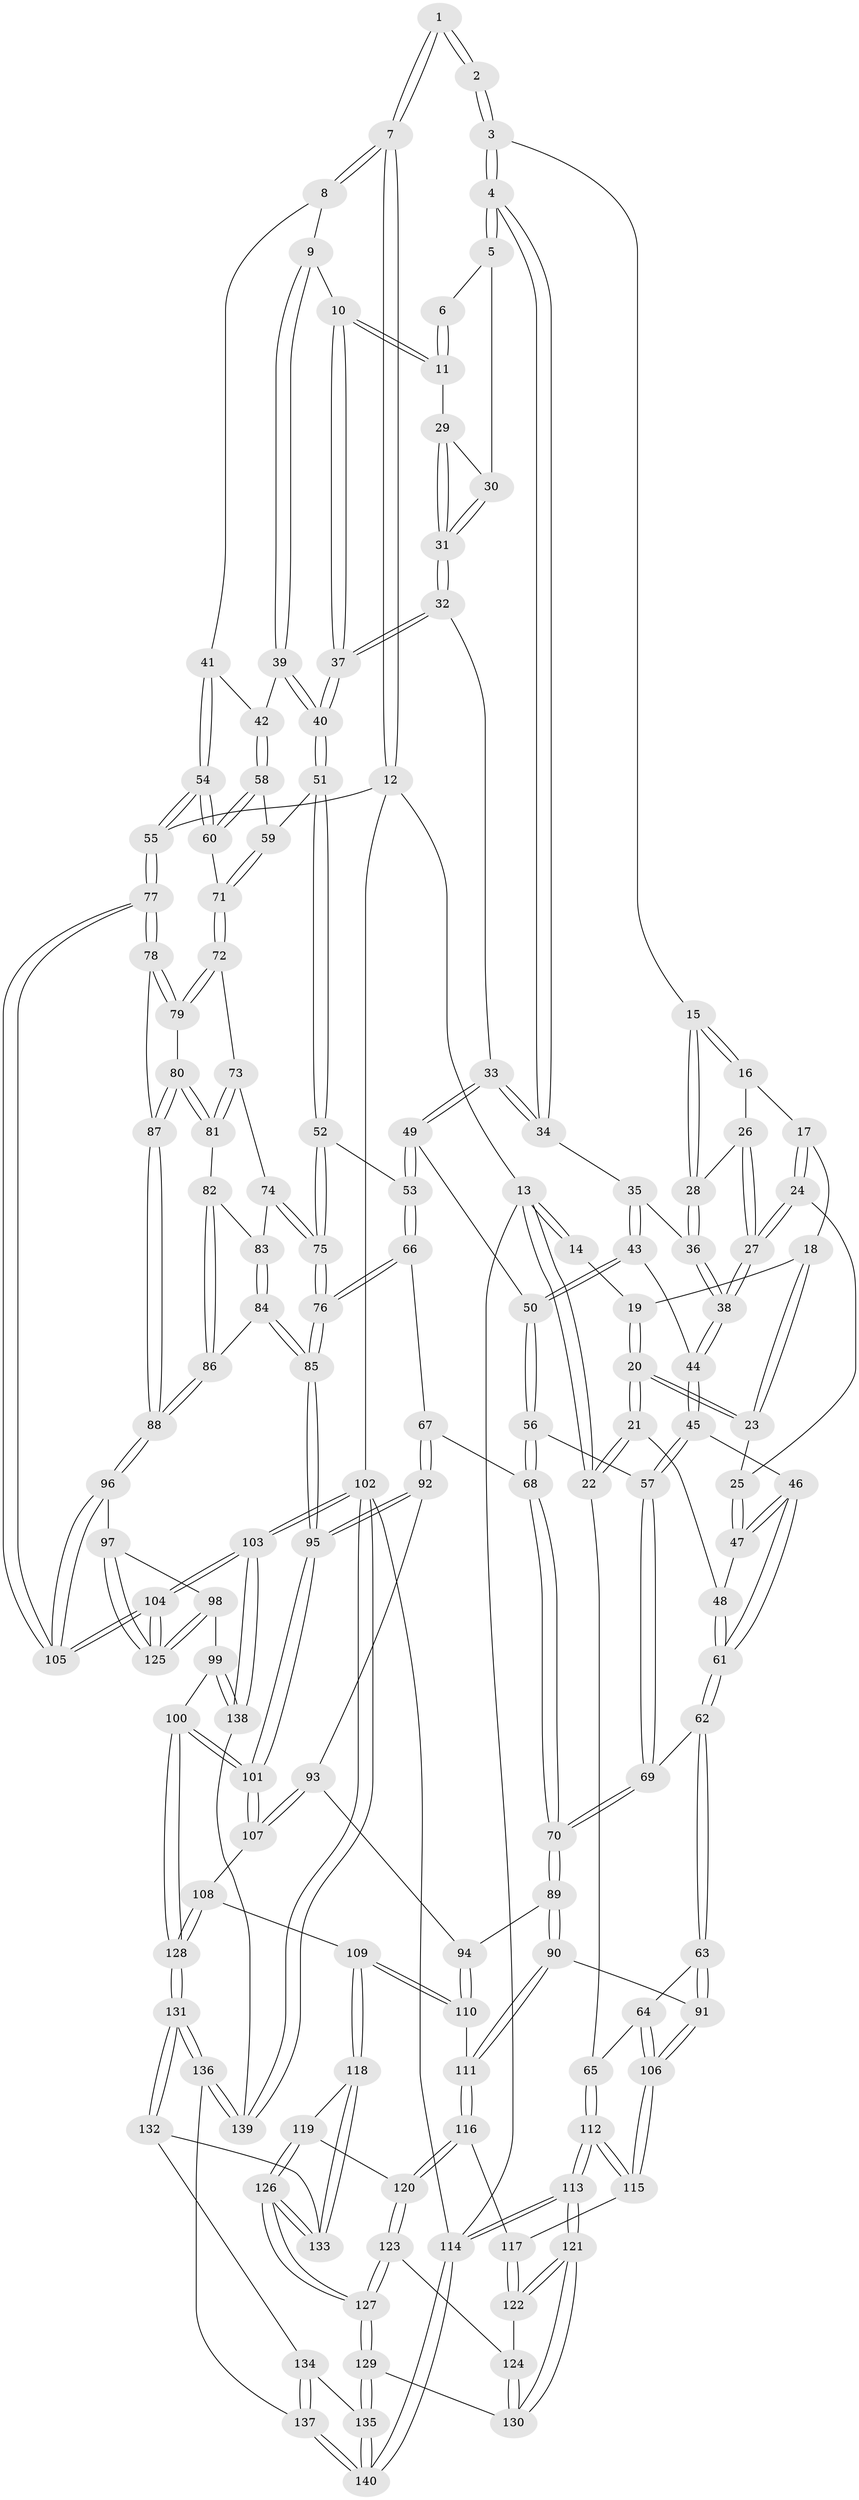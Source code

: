 // coarse degree distribution, {4: 0.4186046511627907, 5: 0.3023255813953488, 3: 0.13953488372093023, 6: 0.11627906976744186, 2: 0.023255813953488372}
// Generated by graph-tools (version 1.1) at 2025/42/03/06/25 10:42:34]
// undirected, 140 vertices, 347 edges
graph export_dot {
graph [start="1"]
  node [color=gray90,style=filled];
  1 [pos="+0.712705334002279+0"];
  2 [pos="+0.4840489428909184+0"];
  3 [pos="+0.4713857718263894+0"];
  4 [pos="+0.5403993914211127+0.14111005093605744"];
  5 [pos="+0.6710632832459272+0.05258773436106249"];
  6 [pos="+0.7119669442174484+0"];
  7 [pos="+1+0"];
  8 [pos="+0.8938000199538768+0.1332710261999921"];
  9 [pos="+0.8811070957470505+0.1360053718382892"];
  10 [pos="+0.8148421594434667+0.1283325394156471"];
  11 [pos="+0.7822325609426447+0.10908468540248607"];
  12 [pos="+1+0"];
  13 [pos="+0+0"];
  14 [pos="+0.14914527939588712+0"];
  15 [pos="+0.3607553204949067+0.06656104630271227"];
  16 [pos="+0.23172124553128323+0.009737803482638108"];
  17 [pos="+0.17410501940652326+0"];
  18 [pos="+0.17051618198413482+0"];
  19 [pos="+0.1653117266463244+0"];
  20 [pos="+0+0.18685873489714674"];
  21 [pos="+0+0.19259362560813606"];
  22 [pos="+0+0.19663317209923165"];
  23 [pos="+0.030545547346593704+0.161371594711404"];
  24 [pos="+0.17315315687521907+0.1633023854664332"];
  25 [pos="+0.05251362692170181+0.16495142739071358"];
  26 [pos="+0.24993508199042083+0.07032081267155046"];
  27 [pos="+0.23595579038035733+0.19941680820715452"];
  28 [pos="+0.35028671144911+0.10767983846572558"];
  29 [pos="+0.7459180921982994+0.11080136500818394"];
  30 [pos="+0.6886831783652704+0.0768183294708016"];
  31 [pos="+0.6524789038945314+0.20724372649214368"];
  32 [pos="+0.6402679993226243+0.22594629596252916"];
  33 [pos="+0.5604338404221495+0.21232733032183013"];
  34 [pos="+0.5390677044726162+0.17462901788412163"];
  35 [pos="+0.36699918678870025+0.1748306415110372"];
  36 [pos="+0.3478215900743416+0.16377632178519655"];
  37 [pos="+0.6930074447448594+0.26011578611591074"];
  38 [pos="+0.23765360625349546+0.20116893202447717"];
  39 [pos="+0.7818599473474099+0.2875116958279417"];
  40 [pos="+0.7223442893561413+0.2975057154003651"];
  41 [pos="+0.9338768253649181+0.28310702691462375"];
  42 [pos="+0.8586598137150845+0.3150910561304227"];
  43 [pos="+0.38621851588374717+0.307031891062977"];
  44 [pos="+0.23246245481989203+0.24961818234863958"];
  45 [pos="+0.20046416945036455+0.33332483996055395"];
  46 [pos="+0.1949669518664471+0.3334810260964083"];
  47 [pos="+0.17421733804938533+0.3245346496839504"];
  48 [pos="+0.07337233298037324+0.30300305871790356"];
  49 [pos="+0.5053198956949375+0.32937514203796964"];
  50 [pos="+0.40614400302091347+0.342134017963468"];
  51 [pos="+0.7131136406568811+0.38557128824592973"];
  52 [pos="+0.6902973008795644+0.4139330840176763"];
  53 [pos="+0.5492548394094485+0.4137026897629938"];
  54 [pos="+1+0.39688846736430405"];
  55 [pos="+1+0.4187689062055257"];
  56 [pos="+0.3886277676210616+0.3610766235564348"];
  57 [pos="+0.2059801219084212+0.34120941574767805"];
  58 [pos="+0.8559152731099843+0.3632498375768223"];
  59 [pos="+0.8075853913431207+0.4166137670352052"];
  60 [pos="+0.9206296684535349+0.4187964809776757"];
  61 [pos="+0.04710682415636325+0.43645558847515153"];
  62 [pos="+0.025428379307785298+0.45940059385760523"];
  63 [pos="+0+0.4950236300859164"];
  64 [pos="+0+0.49470151337591467"];
  65 [pos="+0+0.4893373609228103"];
  66 [pos="+0.5309710786367464+0.4686894074921828"];
  67 [pos="+0.4814333155030466+0.523405362454247"];
  68 [pos="+0.37958948352905597+0.39964757057519296"];
  69 [pos="+0.23895002224998338+0.49807910129201793"];
  70 [pos="+0.2662442428862633+0.5377395071412024"];
  71 [pos="+0.8446589488425199+0.4704638977184901"];
  72 [pos="+0.844503369238836+0.47237792187591543"];
  73 [pos="+0.8248305311831433+0.49915177644951214"];
  74 [pos="+0.8148591814720387+0.5051351898142947"];
  75 [pos="+0.7092864450920227+0.5452055754646772"];
  76 [pos="+0.6938973847624205+0.5866451974704965"];
  77 [pos="+1+0.5172403401240975"];
  78 [pos="+1+0.5290616166068521"];
  79 [pos="+0.9388634883950878+0.538438115152496"];
  80 [pos="+0.9020281487745266+0.5633281628752982"];
  81 [pos="+0.863967665444236+0.5662122002167355"];
  82 [pos="+0.8619506599867821+0.5683845131782972"];
  83 [pos="+0.8236065200180762+0.562473931613304"];
  84 [pos="+0.7802477872104702+0.6275257480960827"];
  85 [pos="+0.6926023131996788+0.6137105532396719"];
  86 [pos="+0.8209692893997264+0.6396951438231906"];
  87 [pos="+0.8889225937506802+0.6546960829681564"];
  88 [pos="+0.8682512283472513+0.6777798149239855"];
  89 [pos="+0.27371017756881955+0.5772311932079082"];
  90 [pos="+0.22219861521278103+0.6332144940516364"];
  91 [pos="+0.17231455997564135+0.6413418271285924"];
  92 [pos="+0.47871440866963444+0.5298502379721354"];
  93 [pos="+0.397673658981599+0.5960008140414486"];
  94 [pos="+0.36158876065059586+0.5970832470057114"];
  95 [pos="+0.6531548194170123+0.6682885531828365"];
  96 [pos="+0.8845498066428431+0.7399211390300746"];
  97 [pos="+0.8540000541229702+0.7826123249849366"];
  98 [pos="+0.7711353744728092+0.8609465152460881"];
  99 [pos="+0.7710645088237799+0.8609820201447126"];
  100 [pos="+0.6623088480861955+0.7908007861315166"];
  101 [pos="+0.6300070268119431+0.7463964070871134"];
  102 [pos="+1+1"];
  103 [pos="+1+1"];
  104 [pos="+1+1"];
  105 [pos="+1+0.7339390344116536"];
  106 [pos="+0.09420729491782169+0.7149207102686083"];
  107 [pos="+0.5321213473047768+0.7536699120579128"];
  108 [pos="+0.5042564788031356+0.7762634198403743"];
  109 [pos="+0.40987137628752507+0.8333295294978783"];
  110 [pos="+0.37423533916230023+0.7534787585045432"];
  111 [pos="+0.23987491159243557+0.7054035250530716"];
  112 [pos="+0+0.648693095107698"];
  113 [pos="+0+1"];
  114 [pos="+0+1"];
  115 [pos="+0.08370012001423419+0.7278092248110066"];
  116 [pos="+0.24742700135109782+0.7868370175071246"];
  117 [pos="+0.0814628198697447+0.7897638939178531"];
  118 [pos="+0.40753840971821254+0.8363451917421734"];
  119 [pos="+0.2758636314116791+0.8104360287976152"];
  120 [pos="+0.24970140837195554+0.7938411068607517"];
  121 [pos="+0+1"];
  122 [pos="+0.06741957292999852+0.8394058053240948"];
  123 [pos="+0.18422831421543884+0.8681372458887265"];
  124 [pos="+0.15646291677173627+0.8672168502856377"];
  125 [pos="+1+0.9421142249566227"];
  126 [pos="+0.2749836867952913+0.9300638772635406"];
  127 [pos="+0.2446126758101529+0.9919423313138414"];
  128 [pos="+0.5403989772758465+0.9913663768242187"];
  129 [pos="+0.2449187746662307+1"];
  130 [pos="+0.13886277028634617+0.9353776736649033"];
  131 [pos="+0.5386192492679348+0.9956212152149959"];
  132 [pos="+0.4125797233877206+0.8753069774420031"];
  133 [pos="+0.4071931360876643+0.8456549958417552"];
  134 [pos="+0.39700203500231224+0.910462337404101"];
  135 [pos="+0.2631110781234602+1"];
  136 [pos="+0.5646949055237115+1"];
  137 [pos="+0.518941146467552+1"];
  138 [pos="+0.7712385297697465+0.8719681380745676"];
  139 [pos="+0.7215343550707389+1"];
  140 [pos="+0.25211658747669596+1"];
  1 -- 2;
  1 -- 2;
  1 -- 7;
  1 -- 7;
  2 -- 3;
  2 -- 3;
  3 -- 4;
  3 -- 4;
  3 -- 15;
  4 -- 5;
  4 -- 5;
  4 -- 34;
  4 -- 34;
  5 -- 6;
  5 -- 30;
  6 -- 11;
  6 -- 11;
  7 -- 8;
  7 -- 8;
  7 -- 12;
  7 -- 12;
  8 -- 9;
  8 -- 41;
  9 -- 10;
  9 -- 39;
  9 -- 39;
  10 -- 11;
  10 -- 11;
  10 -- 37;
  10 -- 37;
  11 -- 29;
  12 -- 13;
  12 -- 55;
  12 -- 102;
  13 -- 14;
  13 -- 14;
  13 -- 22;
  13 -- 22;
  13 -- 114;
  14 -- 19;
  15 -- 16;
  15 -- 16;
  15 -- 28;
  15 -- 28;
  16 -- 17;
  16 -- 26;
  17 -- 18;
  17 -- 24;
  17 -- 24;
  18 -- 19;
  18 -- 23;
  18 -- 23;
  19 -- 20;
  19 -- 20;
  20 -- 21;
  20 -- 21;
  20 -- 23;
  20 -- 23;
  21 -- 22;
  21 -- 22;
  21 -- 48;
  22 -- 65;
  23 -- 25;
  24 -- 25;
  24 -- 27;
  24 -- 27;
  25 -- 47;
  25 -- 47;
  26 -- 27;
  26 -- 27;
  26 -- 28;
  27 -- 38;
  27 -- 38;
  28 -- 36;
  28 -- 36;
  29 -- 30;
  29 -- 31;
  29 -- 31;
  30 -- 31;
  30 -- 31;
  31 -- 32;
  31 -- 32;
  32 -- 33;
  32 -- 37;
  32 -- 37;
  33 -- 34;
  33 -- 34;
  33 -- 49;
  33 -- 49;
  34 -- 35;
  35 -- 36;
  35 -- 43;
  35 -- 43;
  36 -- 38;
  36 -- 38;
  37 -- 40;
  37 -- 40;
  38 -- 44;
  38 -- 44;
  39 -- 40;
  39 -- 40;
  39 -- 42;
  40 -- 51;
  40 -- 51;
  41 -- 42;
  41 -- 54;
  41 -- 54;
  42 -- 58;
  42 -- 58;
  43 -- 44;
  43 -- 50;
  43 -- 50;
  44 -- 45;
  44 -- 45;
  45 -- 46;
  45 -- 57;
  45 -- 57;
  46 -- 47;
  46 -- 47;
  46 -- 61;
  46 -- 61;
  47 -- 48;
  48 -- 61;
  48 -- 61;
  49 -- 50;
  49 -- 53;
  49 -- 53;
  50 -- 56;
  50 -- 56;
  51 -- 52;
  51 -- 52;
  51 -- 59;
  52 -- 53;
  52 -- 75;
  52 -- 75;
  53 -- 66;
  53 -- 66;
  54 -- 55;
  54 -- 55;
  54 -- 60;
  54 -- 60;
  55 -- 77;
  55 -- 77;
  56 -- 57;
  56 -- 68;
  56 -- 68;
  57 -- 69;
  57 -- 69;
  58 -- 59;
  58 -- 60;
  58 -- 60;
  59 -- 71;
  59 -- 71;
  60 -- 71;
  61 -- 62;
  61 -- 62;
  62 -- 63;
  62 -- 63;
  62 -- 69;
  63 -- 64;
  63 -- 91;
  63 -- 91;
  64 -- 65;
  64 -- 106;
  64 -- 106;
  65 -- 112;
  65 -- 112;
  66 -- 67;
  66 -- 76;
  66 -- 76;
  67 -- 68;
  67 -- 92;
  67 -- 92;
  68 -- 70;
  68 -- 70;
  69 -- 70;
  69 -- 70;
  70 -- 89;
  70 -- 89;
  71 -- 72;
  71 -- 72;
  72 -- 73;
  72 -- 79;
  72 -- 79;
  73 -- 74;
  73 -- 81;
  73 -- 81;
  74 -- 75;
  74 -- 75;
  74 -- 83;
  75 -- 76;
  75 -- 76;
  76 -- 85;
  76 -- 85;
  77 -- 78;
  77 -- 78;
  77 -- 105;
  77 -- 105;
  78 -- 79;
  78 -- 79;
  78 -- 87;
  79 -- 80;
  80 -- 81;
  80 -- 81;
  80 -- 87;
  80 -- 87;
  81 -- 82;
  82 -- 83;
  82 -- 86;
  82 -- 86;
  83 -- 84;
  83 -- 84;
  84 -- 85;
  84 -- 85;
  84 -- 86;
  85 -- 95;
  85 -- 95;
  86 -- 88;
  86 -- 88;
  87 -- 88;
  87 -- 88;
  88 -- 96;
  88 -- 96;
  89 -- 90;
  89 -- 90;
  89 -- 94;
  90 -- 91;
  90 -- 111;
  90 -- 111;
  91 -- 106;
  91 -- 106;
  92 -- 93;
  92 -- 95;
  92 -- 95;
  93 -- 94;
  93 -- 107;
  93 -- 107;
  94 -- 110;
  94 -- 110;
  95 -- 101;
  95 -- 101;
  96 -- 97;
  96 -- 105;
  96 -- 105;
  97 -- 98;
  97 -- 125;
  97 -- 125;
  98 -- 99;
  98 -- 125;
  98 -- 125;
  99 -- 100;
  99 -- 138;
  99 -- 138;
  100 -- 101;
  100 -- 101;
  100 -- 128;
  100 -- 128;
  101 -- 107;
  101 -- 107;
  102 -- 103;
  102 -- 103;
  102 -- 139;
  102 -- 139;
  102 -- 114;
  103 -- 104;
  103 -- 104;
  103 -- 138;
  103 -- 138;
  104 -- 105;
  104 -- 105;
  104 -- 125;
  104 -- 125;
  106 -- 115;
  106 -- 115;
  107 -- 108;
  108 -- 109;
  108 -- 128;
  108 -- 128;
  109 -- 110;
  109 -- 110;
  109 -- 118;
  109 -- 118;
  110 -- 111;
  111 -- 116;
  111 -- 116;
  112 -- 113;
  112 -- 113;
  112 -- 115;
  112 -- 115;
  113 -- 114;
  113 -- 114;
  113 -- 121;
  113 -- 121;
  114 -- 140;
  114 -- 140;
  115 -- 117;
  116 -- 117;
  116 -- 120;
  116 -- 120;
  117 -- 122;
  117 -- 122;
  118 -- 119;
  118 -- 133;
  118 -- 133;
  119 -- 120;
  119 -- 126;
  119 -- 126;
  120 -- 123;
  120 -- 123;
  121 -- 122;
  121 -- 122;
  121 -- 130;
  121 -- 130;
  122 -- 124;
  123 -- 124;
  123 -- 127;
  123 -- 127;
  124 -- 130;
  124 -- 130;
  126 -- 127;
  126 -- 127;
  126 -- 133;
  126 -- 133;
  127 -- 129;
  127 -- 129;
  128 -- 131;
  128 -- 131;
  129 -- 130;
  129 -- 135;
  129 -- 135;
  131 -- 132;
  131 -- 132;
  131 -- 136;
  131 -- 136;
  132 -- 133;
  132 -- 134;
  134 -- 135;
  134 -- 137;
  134 -- 137;
  135 -- 140;
  135 -- 140;
  136 -- 137;
  136 -- 139;
  136 -- 139;
  137 -- 140;
  137 -- 140;
  138 -- 139;
}
